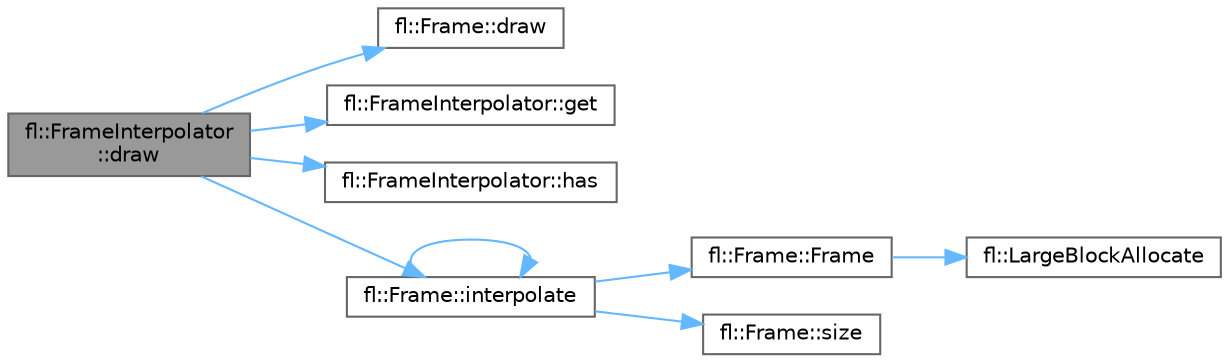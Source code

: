 digraph "fl::FrameInterpolator::draw"
{
 // INTERACTIVE_SVG=YES
 // LATEX_PDF_SIZE
  bgcolor="transparent";
  edge [fontname=Helvetica,fontsize=10,labelfontname=Helvetica,labelfontsize=10];
  node [fontname=Helvetica,fontsize=10,shape=box,height=0.2,width=0.4];
  rankdir="LR";
  Node1 [id="Node000001",label="fl::FrameInterpolator\l::draw",height=0.2,width=0.4,color="gray40", fillcolor="grey60", style="filled", fontcolor="black",tooltip=" "];
  Node1 -> Node2 [id="edge1_Node000001_Node000002",color="steelblue1",style="solid",tooltip=" "];
  Node2 [id="Node000002",label="fl::Frame::draw",height=0.2,width=0.4,color="grey40", fillcolor="white", style="filled",URL="$d1/de0/classfl_1_1_frame_ab4a8feaf91bd909c471c764c1a5c17e2.html#ab4a8feaf91bd909c471c764c1a5c17e2",tooltip=" "];
  Node1 -> Node3 [id="edge2_Node000001_Node000003",color="steelblue1",style="solid",tooltip=" "];
  Node3 [id="Node000003",label="fl::FrameInterpolator::get",height=0.2,width=0.4,color="grey40", fillcolor="white", style="filled",URL="$d8/d94/classfl_1_1_frame_interpolator_a02e64b7f9a4318260ec5d8893726fa72.html#a02e64b7f9a4318260ec5d8893726fa72",tooltip=" "];
  Node1 -> Node4 [id="edge3_Node000001_Node000004",color="steelblue1",style="solid",tooltip=" "];
  Node4 [id="Node000004",label="fl::FrameInterpolator::has",height=0.2,width=0.4,color="grey40", fillcolor="white", style="filled",URL="$d8/d94/classfl_1_1_frame_interpolator_a61e39bebb1c92fea6f613e7f14a4d4af.html#a61e39bebb1c92fea6f613e7f14a4d4af",tooltip=" "];
  Node1 -> Node5 [id="edge4_Node000001_Node000005",color="steelblue1",style="solid",tooltip=" "];
  Node5 [id="Node000005",label="fl::Frame::interpolate",height=0.2,width=0.4,color="grey40", fillcolor="white", style="filled",URL="$d1/de0/classfl_1_1_frame_a8a0c8d0a9e5bc93dd87dd70cbd8fdc64.html#a8a0c8d0a9e5bc93dd87dd70cbd8fdc64",tooltip=" "];
  Node5 -> Node6 [id="edge5_Node000005_Node000006",color="steelblue1",style="solid",tooltip=" "];
  Node6 [id="Node000006",label="fl::Frame::Frame",height=0.2,width=0.4,color="grey40", fillcolor="white", style="filled",URL="$d1/de0/classfl_1_1_frame_ac1ae7be31afe8c7d481025ca7236b5d6.html#ac1ae7be31afe8c7d481025ca7236b5d6",tooltip=" "];
  Node6 -> Node7 [id="edge6_Node000006_Node000007",color="steelblue1",style="solid",tooltip=" "];
  Node7 [id="Node000007",label="fl::LargeBlockAllocate",height=0.2,width=0.4,color="grey40", fillcolor="white", style="filled",URL="$d4/d36/namespacefl_abbfba8ffcb35eb85959e52bc168242b2.html#abbfba8ffcb35eb85959e52bc168242b2",tooltip=" "];
  Node5 -> Node5 [id="edge7_Node000005_Node000005",color="steelblue1",style="solid",tooltip=" "];
  Node5 -> Node8 [id="edge8_Node000005_Node000008",color="steelblue1",style="solid",tooltip=" "];
  Node8 [id="Node000008",label="fl::Frame::size",height=0.2,width=0.4,color="grey40", fillcolor="white", style="filled",URL="$d1/de0/classfl_1_1_frame_a33cf60e696151e0d5777d89ed299c2f2.html#a33cf60e696151e0d5777d89ed299c2f2",tooltip=" "];
}
